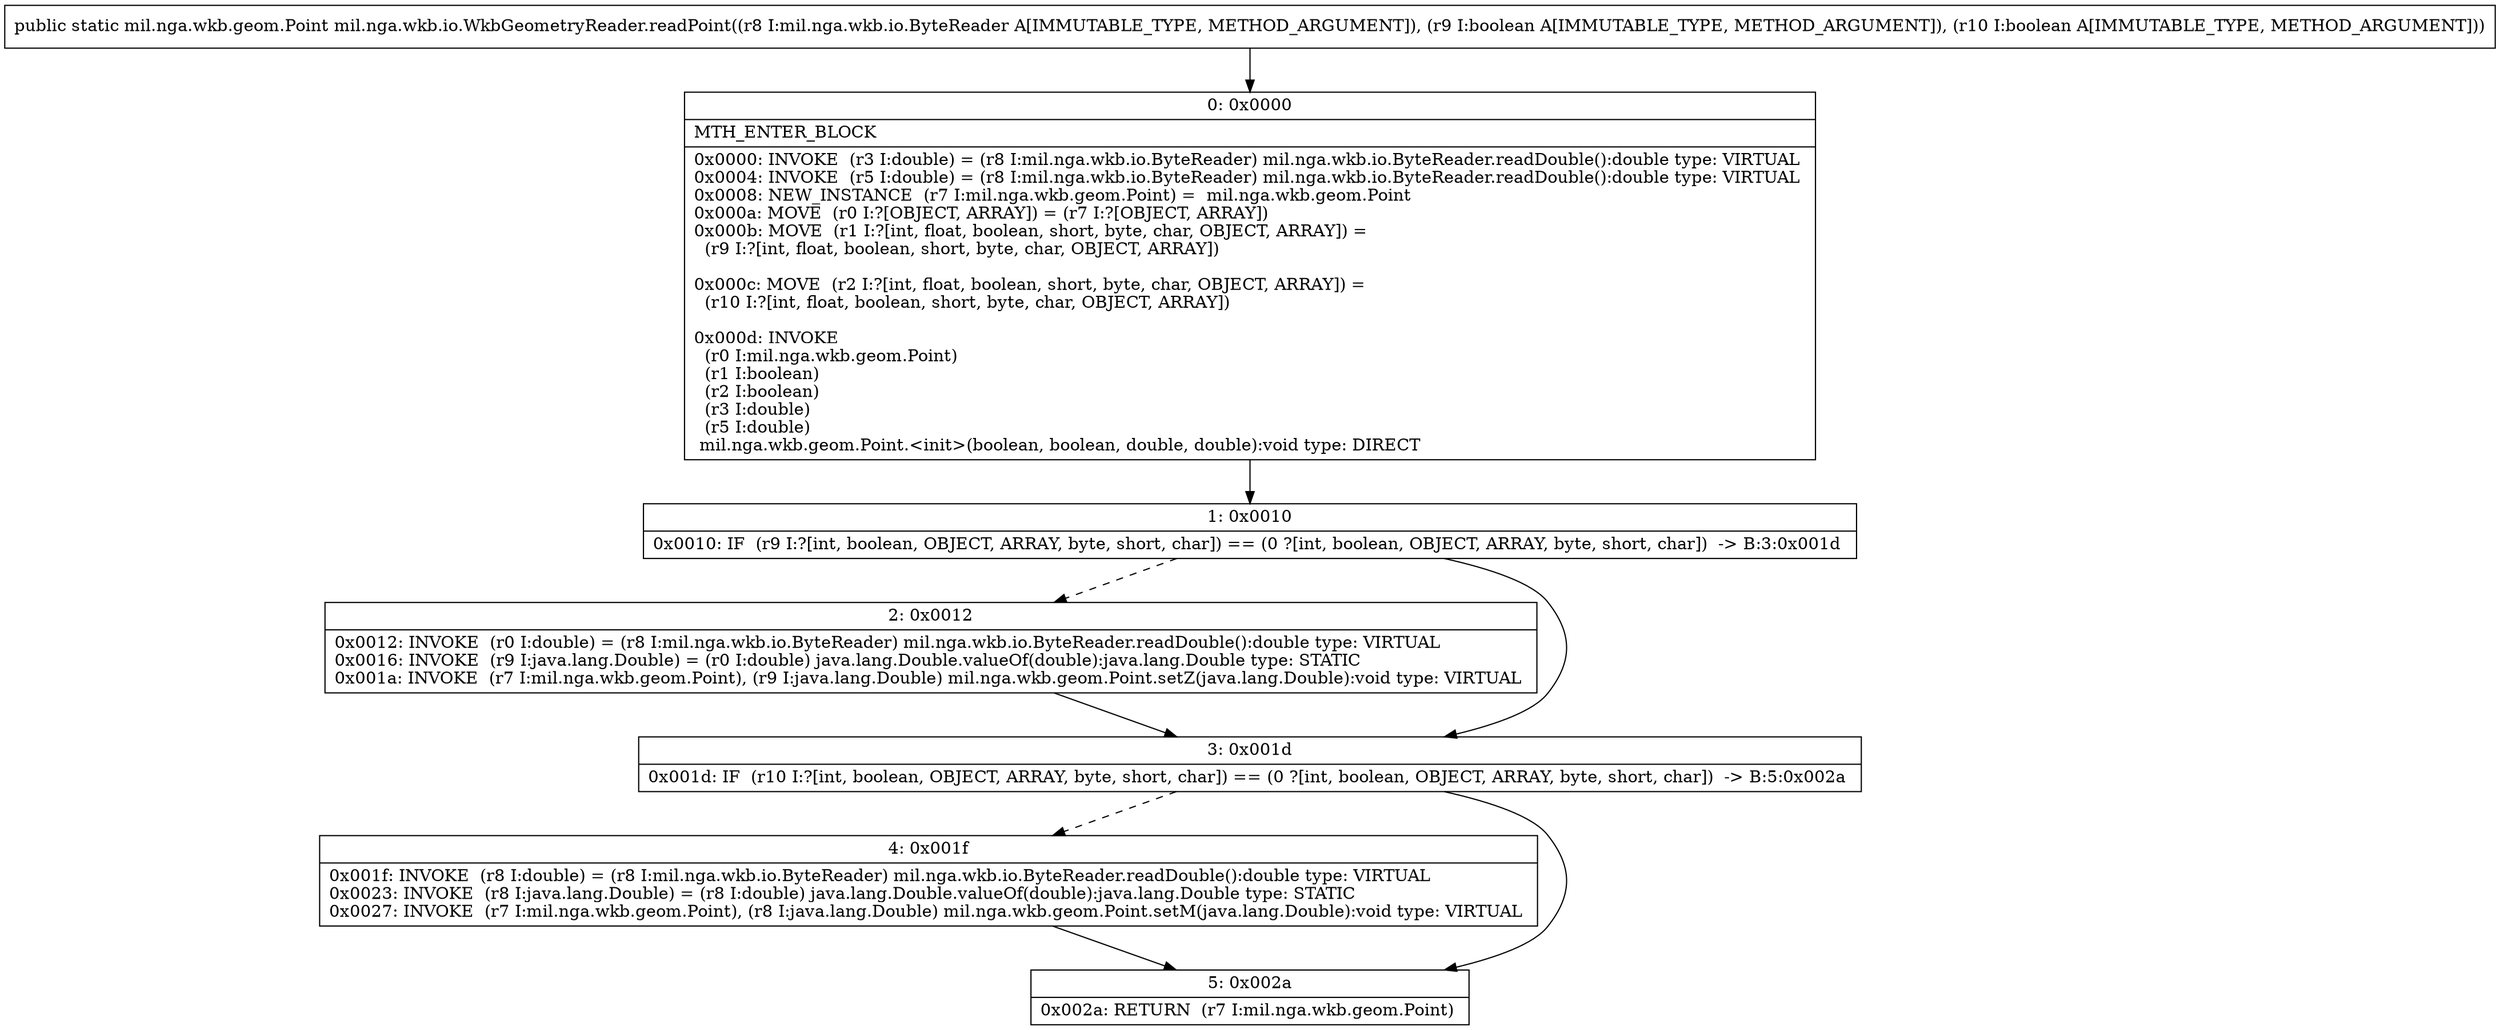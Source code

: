 digraph "CFG formil.nga.wkb.io.WkbGeometryReader.readPoint(Lmil\/nga\/wkb\/io\/ByteReader;ZZ)Lmil\/nga\/wkb\/geom\/Point;" {
Node_0 [shape=record,label="{0\:\ 0x0000|MTH_ENTER_BLOCK\l|0x0000: INVOKE  (r3 I:double) = (r8 I:mil.nga.wkb.io.ByteReader) mil.nga.wkb.io.ByteReader.readDouble():double type: VIRTUAL \l0x0004: INVOKE  (r5 I:double) = (r8 I:mil.nga.wkb.io.ByteReader) mil.nga.wkb.io.ByteReader.readDouble():double type: VIRTUAL \l0x0008: NEW_INSTANCE  (r7 I:mil.nga.wkb.geom.Point) =  mil.nga.wkb.geom.Point \l0x000a: MOVE  (r0 I:?[OBJECT, ARRAY]) = (r7 I:?[OBJECT, ARRAY]) \l0x000b: MOVE  (r1 I:?[int, float, boolean, short, byte, char, OBJECT, ARRAY]) = \l  (r9 I:?[int, float, boolean, short, byte, char, OBJECT, ARRAY])\l \l0x000c: MOVE  (r2 I:?[int, float, boolean, short, byte, char, OBJECT, ARRAY]) = \l  (r10 I:?[int, float, boolean, short, byte, char, OBJECT, ARRAY])\l \l0x000d: INVOKE  \l  (r0 I:mil.nga.wkb.geom.Point)\l  (r1 I:boolean)\l  (r2 I:boolean)\l  (r3 I:double)\l  (r5 I:double)\l mil.nga.wkb.geom.Point.\<init\>(boolean, boolean, double, double):void type: DIRECT \l}"];
Node_1 [shape=record,label="{1\:\ 0x0010|0x0010: IF  (r9 I:?[int, boolean, OBJECT, ARRAY, byte, short, char]) == (0 ?[int, boolean, OBJECT, ARRAY, byte, short, char])  \-\> B:3:0x001d \l}"];
Node_2 [shape=record,label="{2\:\ 0x0012|0x0012: INVOKE  (r0 I:double) = (r8 I:mil.nga.wkb.io.ByteReader) mil.nga.wkb.io.ByteReader.readDouble():double type: VIRTUAL \l0x0016: INVOKE  (r9 I:java.lang.Double) = (r0 I:double) java.lang.Double.valueOf(double):java.lang.Double type: STATIC \l0x001a: INVOKE  (r7 I:mil.nga.wkb.geom.Point), (r9 I:java.lang.Double) mil.nga.wkb.geom.Point.setZ(java.lang.Double):void type: VIRTUAL \l}"];
Node_3 [shape=record,label="{3\:\ 0x001d|0x001d: IF  (r10 I:?[int, boolean, OBJECT, ARRAY, byte, short, char]) == (0 ?[int, boolean, OBJECT, ARRAY, byte, short, char])  \-\> B:5:0x002a \l}"];
Node_4 [shape=record,label="{4\:\ 0x001f|0x001f: INVOKE  (r8 I:double) = (r8 I:mil.nga.wkb.io.ByteReader) mil.nga.wkb.io.ByteReader.readDouble():double type: VIRTUAL \l0x0023: INVOKE  (r8 I:java.lang.Double) = (r8 I:double) java.lang.Double.valueOf(double):java.lang.Double type: STATIC \l0x0027: INVOKE  (r7 I:mil.nga.wkb.geom.Point), (r8 I:java.lang.Double) mil.nga.wkb.geom.Point.setM(java.lang.Double):void type: VIRTUAL \l}"];
Node_5 [shape=record,label="{5\:\ 0x002a|0x002a: RETURN  (r7 I:mil.nga.wkb.geom.Point) \l}"];
MethodNode[shape=record,label="{public static mil.nga.wkb.geom.Point mil.nga.wkb.io.WkbGeometryReader.readPoint((r8 I:mil.nga.wkb.io.ByteReader A[IMMUTABLE_TYPE, METHOD_ARGUMENT]), (r9 I:boolean A[IMMUTABLE_TYPE, METHOD_ARGUMENT]), (r10 I:boolean A[IMMUTABLE_TYPE, METHOD_ARGUMENT])) }"];
MethodNode -> Node_0;
Node_0 -> Node_1;
Node_1 -> Node_2[style=dashed];
Node_1 -> Node_3;
Node_2 -> Node_3;
Node_3 -> Node_4[style=dashed];
Node_3 -> Node_5;
Node_4 -> Node_5;
}

